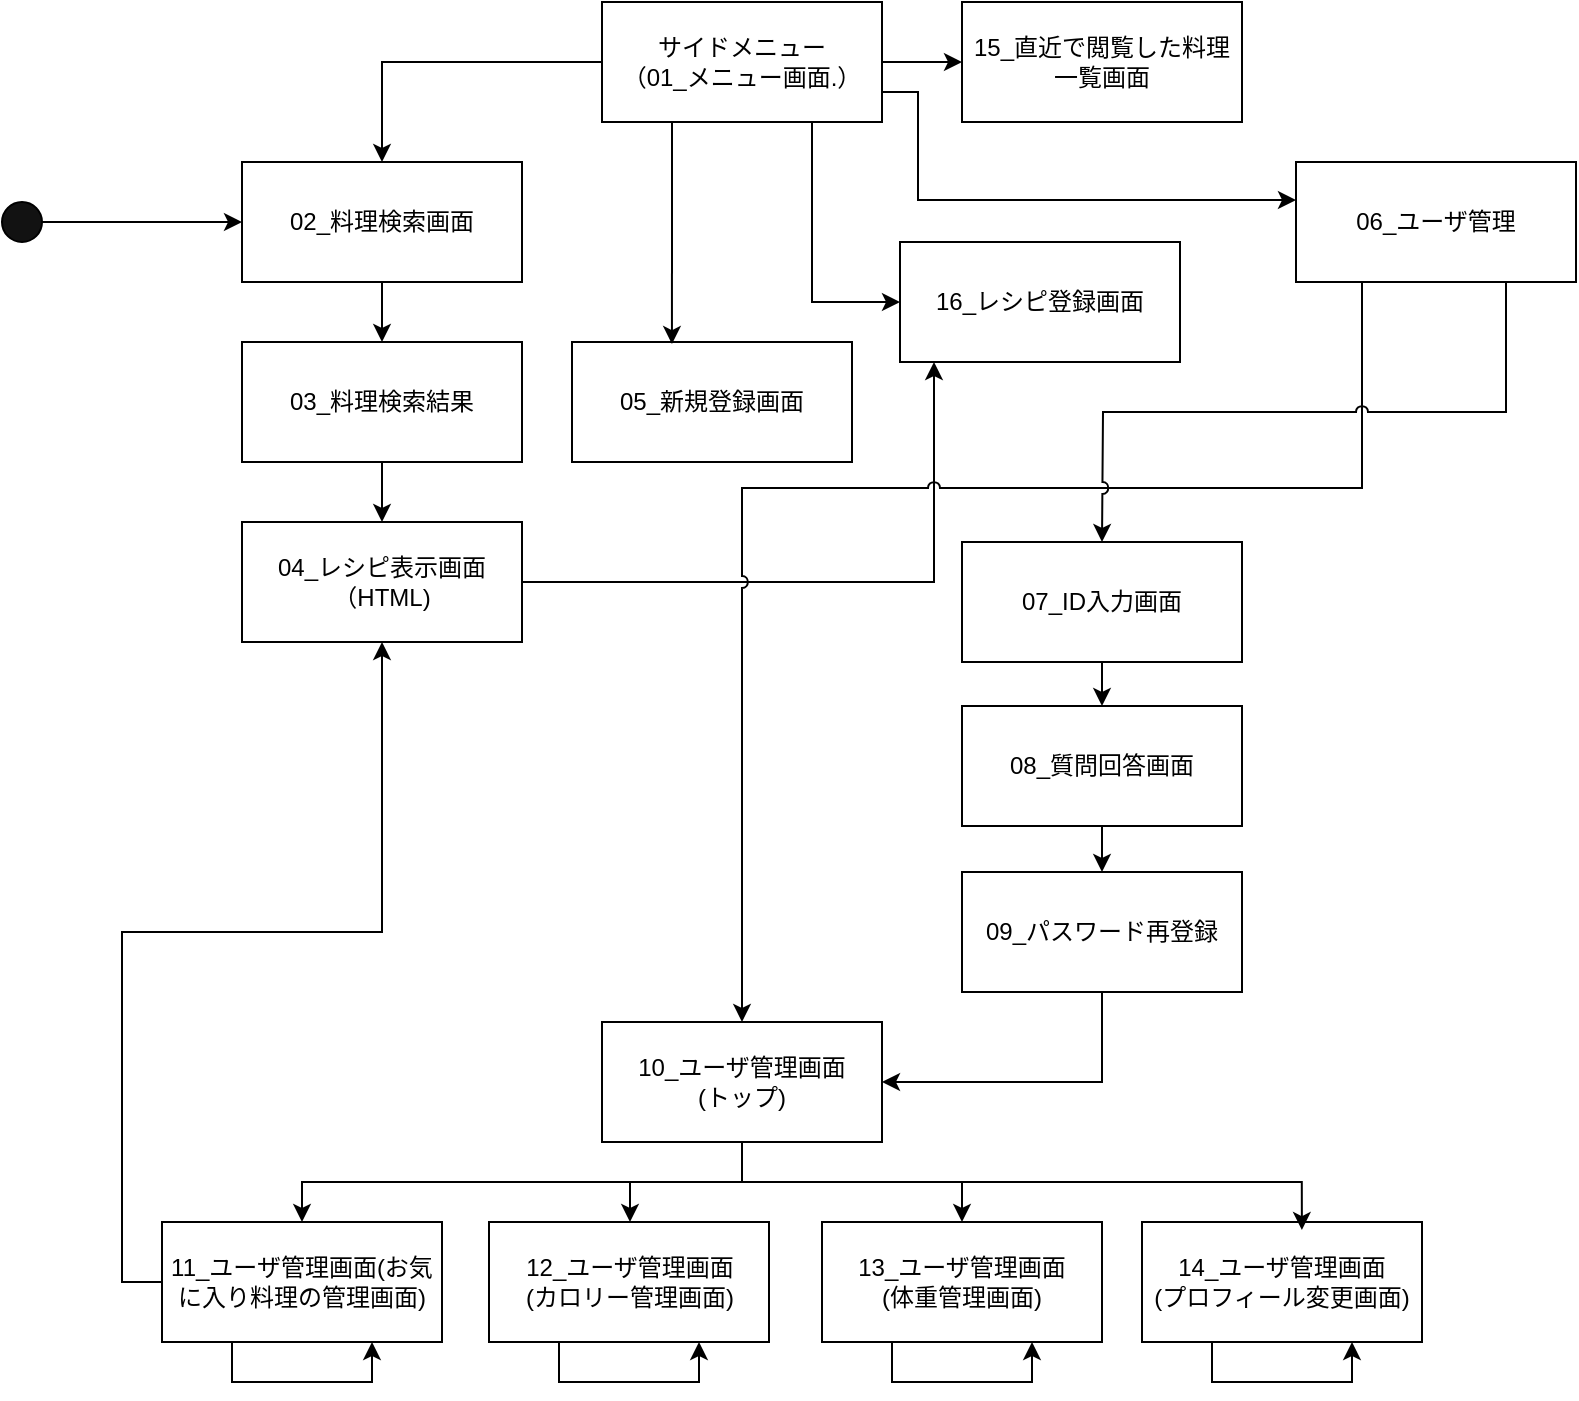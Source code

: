 <mxfile version="26.0.6">
  <diagram name="ページ1" id="g2LiyGsbFztUu-VZV9Sq">
    <mxGraphModel dx="954" dy="545" grid="0" gridSize="10" guides="1" tooltips="1" connect="1" arrows="1" fold="1" page="1" pageScale="1" pageWidth="827" pageHeight="1169" math="0" shadow="0">
      <root>
        <mxCell id="0" />
        <mxCell id="1" parent="0" />
        <mxCell id="y7YUD5gvW1xx9Sv0R6KF-40" style="edgeStyle=orthogonalEdgeStyle;rounded=0;orthogonalLoop=1;jettySize=auto;html=1;exitX=0;exitY=0.5;exitDx=0;exitDy=0;entryX=0.5;entryY=0;entryDx=0;entryDy=0;" parent="1" source="y7YUD5gvW1xx9Sv0R6KF-1" target="y7YUD5gvW1xx9Sv0R6KF-2" edge="1">
          <mxGeometry relative="1" as="geometry" />
        </mxCell>
        <mxCell id="JqCOu9I3WGE_JNEfnTLN-4" style="edgeStyle=orthogonalEdgeStyle;rounded=0;orthogonalLoop=1;jettySize=auto;html=1;entryX=0;entryY=0.5;entryDx=0;entryDy=0;" parent="1" source="y7YUD5gvW1xx9Sv0R6KF-1" target="JqCOu9I3WGE_JNEfnTLN-2" edge="1">
          <mxGeometry relative="1" as="geometry" />
        </mxCell>
        <mxCell id="JqCOu9I3WGE_JNEfnTLN-6" style="edgeStyle=orthogonalEdgeStyle;rounded=0;orthogonalLoop=1;jettySize=auto;html=1;exitX=1;exitY=0.75;exitDx=0;exitDy=0;" parent="1" source="y7YUD5gvW1xx9Sv0R6KF-1" target="y7YUD5gvW1xx9Sv0R6KF-6" edge="1">
          <mxGeometry relative="1" as="geometry">
            <Array as="points">
              <mxPoint x="488" y="55" />
              <mxPoint x="488" y="109" />
            </Array>
          </mxGeometry>
        </mxCell>
        <mxCell id="JqCOu9I3WGE_JNEfnTLN-8" style="edgeStyle=orthogonalEdgeStyle;rounded=0;orthogonalLoop=1;jettySize=auto;html=1;exitX=0.75;exitY=1;exitDx=0;exitDy=0;entryX=0;entryY=0.5;entryDx=0;entryDy=0;" parent="1" source="y7YUD5gvW1xx9Sv0R6KF-1" target="JqCOu9I3WGE_JNEfnTLN-3" edge="1">
          <mxGeometry relative="1" as="geometry" />
        </mxCell>
        <mxCell id="y7YUD5gvW1xx9Sv0R6KF-1" value="サイドメニュー&lt;div&gt;（01_メニュー画面.）&lt;/div&gt;" style="rounded=0;whiteSpace=wrap;html=1;" parent="1" vertex="1">
          <mxGeometry x="330" y="10" width="140" height="60" as="geometry" />
        </mxCell>
        <mxCell id="y7YUD5gvW1xx9Sv0R6KF-21" style="edgeStyle=orthogonalEdgeStyle;rounded=0;orthogonalLoop=1;jettySize=auto;html=1;exitX=0.5;exitY=1;exitDx=0;exitDy=0;entryX=0.5;entryY=0;entryDx=0;entryDy=0;" parent="1" source="y7YUD5gvW1xx9Sv0R6KF-2" target="y7YUD5gvW1xx9Sv0R6KF-3" edge="1">
          <mxGeometry relative="1" as="geometry" />
        </mxCell>
        <mxCell id="y7YUD5gvW1xx9Sv0R6KF-2" value="02_料理検索画面" style="rounded=0;whiteSpace=wrap;html=1;" parent="1" vertex="1">
          <mxGeometry x="150" y="90" width="140" height="60" as="geometry" />
        </mxCell>
        <mxCell id="y7YUD5gvW1xx9Sv0R6KF-22" style="edgeStyle=orthogonalEdgeStyle;rounded=0;orthogonalLoop=1;jettySize=auto;html=1;exitX=0.5;exitY=1;exitDx=0;exitDy=0;entryX=0.5;entryY=0;entryDx=0;entryDy=0;" parent="1" source="y7YUD5gvW1xx9Sv0R6KF-3" target="y7YUD5gvW1xx9Sv0R6KF-4" edge="1">
          <mxGeometry relative="1" as="geometry" />
        </mxCell>
        <mxCell id="y7YUD5gvW1xx9Sv0R6KF-3" value="&lt;div&gt;&lt;span style=&quot;background-color: transparent; color: light-dark(rgb(0, 0, 0), rgb(255, 255, 255));&quot;&gt;03_料理検索結果&lt;/span&gt;&lt;/div&gt;" style="rounded=0;whiteSpace=wrap;html=1;" parent="1" vertex="1">
          <mxGeometry x="150" y="180" width="140" height="60" as="geometry" />
        </mxCell>
        <mxCell id="TqC6wuSXkMqGgvr65iPr-1" style="edgeStyle=orthogonalEdgeStyle;rounded=0;orthogonalLoop=1;jettySize=auto;html=1;exitX=1;exitY=0.5;exitDx=0;exitDy=0;jumpStyle=arc;" edge="1" parent="1" source="y7YUD5gvW1xx9Sv0R6KF-4" target="JqCOu9I3WGE_JNEfnTLN-3">
          <mxGeometry relative="1" as="geometry">
            <Array as="points">
              <mxPoint x="496" y="300" />
            </Array>
          </mxGeometry>
        </mxCell>
        <mxCell id="y7YUD5gvW1xx9Sv0R6KF-4" value="04_レシピ表示画面（HTML)" style="rounded=0;whiteSpace=wrap;html=1;" parent="1" vertex="1">
          <mxGeometry x="150" y="270" width="140" height="60" as="geometry" />
        </mxCell>
        <mxCell id="y7YUD5gvW1xx9Sv0R6KF-5" value="05_新規登録画面" style="rounded=0;whiteSpace=wrap;html=1;" parent="1" vertex="1">
          <mxGeometry x="315" y="180" width="140" height="60" as="geometry" />
        </mxCell>
        <mxCell id="y7YUD5gvW1xx9Sv0R6KF-42" style="edgeStyle=orthogonalEdgeStyle;rounded=0;orthogonalLoop=1;jettySize=auto;html=1;entryX=0.5;entryY=0;entryDx=0;entryDy=0;exitX=0.25;exitY=1;exitDx=0;exitDy=0;jumpStyle=arc;" parent="1" source="y7YUD5gvW1xx9Sv0R6KF-6" target="y7YUD5gvW1xx9Sv0R6KF-10" edge="1">
          <mxGeometry relative="1" as="geometry">
            <Array as="points">
              <mxPoint x="710" y="150" />
              <mxPoint x="710" y="253" />
              <mxPoint x="400" y="253" />
            </Array>
          </mxGeometry>
        </mxCell>
        <mxCell id="y7YUD5gvW1xx9Sv0R6KF-44" style="edgeStyle=orthogonalEdgeStyle;rounded=0;orthogonalLoop=1;jettySize=auto;html=1;exitX=0.75;exitY=1;exitDx=0;exitDy=0;jumpStyle=arc;" parent="1" source="y7YUD5gvW1xx9Sv0R6KF-6" edge="1">
          <mxGeometry relative="1" as="geometry">
            <mxPoint x="580" y="280" as="targetPoint" />
          </mxGeometry>
        </mxCell>
        <mxCell id="y7YUD5gvW1xx9Sv0R6KF-6" value="06_ユーザ管理" style="rounded=0;whiteSpace=wrap;html=1;" parent="1" vertex="1">
          <mxGeometry x="677" y="90" width="140" height="60" as="geometry" />
        </mxCell>
        <mxCell id="y7YUD5gvW1xx9Sv0R6KF-32" style="edgeStyle=orthogonalEdgeStyle;rounded=0;orthogonalLoop=1;jettySize=auto;html=1;exitX=0.5;exitY=1;exitDx=0;exitDy=0;entryX=0.5;entryY=0;entryDx=0;entryDy=0;" parent="1" source="y7YUD5gvW1xx9Sv0R6KF-7" target="y7YUD5gvW1xx9Sv0R6KF-8" edge="1">
          <mxGeometry relative="1" as="geometry" />
        </mxCell>
        <mxCell id="y7YUD5gvW1xx9Sv0R6KF-7" value="07_ID入力画面" style="rounded=0;whiteSpace=wrap;html=1;" parent="1" vertex="1">
          <mxGeometry x="510" y="280" width="140" height="60" as="geometry" />
        </mxCell>
        <mxCell id="y7YUD5gvW1xx9Sv0R6KF-33" style="edgeStyle=orthogonalEdgeStyle;rounded=0;orthogonalLoop=1;jettySize=auto;html=1;exitX=0.5;exitY=1;exitDx=0;exitDy=0;entryX=0.5;entryY=0;entryDx=0;entryDy=0;" parent="1" source="y7YUD5gvW1xx9Sv0R6KF-8" target="y7YUD5gvW1xx9Sv0R6KF-9" edge="1">
          <mxGeometry relative="1" as="geometry" />
        </mxCell>
        <mxCell id="y7YUD5gvW1xx9Sv0R6KF-8" value="08_質問回答画面" style="rounded=0;whiteSpace=wrap;html=1;" parent="1" vertex="1">
          <mxGeometry x="510" y="362" width="140" height="60" as="geometry" />
        </mxCell>
        <mxCell id="y7YUD5gvW1xx9Sv0R6KF-34" style="edgeStyle=orthogonalEdgeStyle;rounded=0;orthogonalLoop=1;jettySize=auto;html=1;exitX=0.5;exitY=1;exitDx=0;exitDy=0;entryX=1;entryY=0.5;entryDx=0;entryDy=0;" parent="1" source="y7YUD5gvW1xx9Sv0R6KF-9" target="y7YUD5gvW1xx9Sv0R6KF-10" edge="1">
          <mxGeometry relative="1" as="geometry" />
        </mxCell>
        <mxCell id="y7YUD5gvW1xx9Sv0R6KF-9" value="09_パスワード再登録" style="rounded=0;whiteSpace=wrap;html=1;" parent="1" vertex="1">
          <mxGeometry x="510" y="445" width="140" height="60" as="geometry" />
        </mxCell>
        <mxCell id="y7YUD5gvW1xx9Sv0R6KF-23" style="edgeStyle=orthogonalEdgeStyle;rounded=0;orthogonalLoop=1;jettySize=auto;html=1;exitX=0.5;exitY=1;exitDx=0;exitDy=0;" parent="1" source="y7YUD5gvW1xx9Sv0R6KF-10" target="y7YUD5gvW1xx9Sv0R6KF-11" edge="1">
          <mxGeometry relative="1" as="geometry" />
        </mxCell>
        <mxCell id="y7YUD5gvW1xx9Sv0R6KF-24" style="edgeStyle=orthogonalEdgeStyle;rounded=0;orthogonalLoop=1;jettySize=auto;html=1;exitX=0.75;exitY=1;exitDx=0;exitDy=0;" parent="1" source="y7YUD5gvW1xx9Sv0R6KF-10" target="y7YUD5gvW1xx9Sv0R6KF-12" edge="1">
          <mxGeometry relative="1" as="geometry">
            <Array as="points">
              <mxPoint x="400" y="580" />
              <mxPoint x="400" y="600" />
              <mxPoint x="344" y="600" />
            </Array>
          </mxGeometry>
        </mxCell>
        <mxCell id="y7YUD5gvW1xx9Sv0R6KF-27" style="edgeStyle=orthogonalEdgeStyle;rounded=0;orthogonalLoop=1;jettySize=auto;html=1;exitX=0.75;exitY=1;exitDx=0;exitDy=0;entryX=0.5;entryY=0;entryDx=0;entryDy=0;" parent="1" source="y7YUD5gvW1xx9Sv0R6KF-10" target="y7YUD5gvW1xx9Sv0R6KF-13" edge="1">
          <mxGeometry relative="1" as="geometry">
            <Array as="points">
              <mxPoint x="400" y="580" />
              <mxPoint x="400" y="600" />
              <mxPoint x="510" y="600" />
            </Array>
          </mxGeometry>
        </mxCell>
        <mxCell id="y7YUD5gvW1xx9Sv0R6KF-10" value="10_ユーザ管理画面&lt;div&gt;(トップ)&lt;/div&gt;" style="rounded=0;whiteSpace=wrap;html=1;" parent="1" vertex="1">
          <mxGeometry x="330" y="520" width="140" height="60" as="geometry" />
        </mxCell>
        <mxCell id="y7YUD5gvW1xx9Sv0R6KF-35" style="edgeStyle=orthogonalEdgeStyle;rounded=0;orthogonalLoop=1;jettySize=auto;html=1;exitX=0;exitY=0.5;exitDx=0;exitDy=0;" parent="1" source="y7YUD5gvW1xx9Sv0R6KF-11" target="y7YUD5gvW1xx9Sv0R6KF-4" edge="1">
          <mxGeometry relative="1" as="geometry" />
        </mxCell>
        <mxCell id="y7YUD5gvW1xx9Sv0R6KF-11" value="11_ユーザ管理画面(お気に入り料理の管理画面)" style="rounded=0;whiteSpace=wrap;html=1;" parent="1" vertex="1">
          <mxGeometry x="110" y="620" width="140" height="60" as="geometry" />
        </mxCell>
        <mxCell id="y7YUD5gvW1xx9Sv0R6KF-12" value="12_ユーザ管理画面&lt;div&gt;(カロリー管理画面)&lt;/div&gt;" style="rounded=0;whiteSpace=wrap;html=1;" parent="1" vertex="1">
          <mxGeometry x="273.5" y="620" width="140" height="60" as="geometry" />
        </mxCell>
        <mxCell id="y7YUD5gvW1xx9Sv0R6KF-13" value="13_ユーザ管理画面&lt;div&gt;(体重管理画面)&lt;/div&gt;" style="rounded=0;whiteSpace=wrap;html=1;" parent="1" vertex="1">
          <mxGeometry x="440" y="620" width="140" height="60" as="geometry" />
        </mxCell>
        <mxCell id="y7YUD5gvW1xx9Sv0R6KF-14" value="14_ユーザ管理画面&lt;div&gt;(プロフィール変更画面)&lt;/div&gt;" style="rounded=0;whiteSpace=wrap;html=1;" parent="1" vertex="1">
          <mxGeometry x="600" y="620" width="140" height="60" as="geometry" />
        </mxCell>
        <mxCell id="y7YUD5gvW1xx9Sv0R6KF-20" style="edgeStyle=orthogonalEdgeStyle;rounded=0;orthogonalLoop=1;jettySize=auto;html=1;" parent="1" source="y7YUD5gvW1xx9Sv0R6KF-15" target="y7YUD5gvW1xx9Sv0R6KF-2" edge="1">
          <mxGeometry relative="1" as="geometry" />
        </mxCell>
        <mxCell id="y7YUD5gvW1xx9Sv0R6KF-15" value="" style="ellipse;whiteSpace=wrap;html=1;fillColor=#121212;" parent="1" vertex="1">
          <mxGeometry x="30" y="110" width="20" height="20" as="geometry" />
        </mxCell>
        <mxCell id="y7YUD5gvW1xx9Sv0R6KF-26" style="edgeStyle=orthogonalEdgeStyle;rounded=0;orthogonalLoop=1;jettySize=auto;html=1;exitX=0.75;exitY=1;exitDx=0;exitDy=0;entryX=0.571;entryY=0.067;entryDx=0;entryDy=0;entryPerimeter=0;" parent="1" source="y7YUD5gvW1xx9Sv0R6KF-10" target="y7YUD5gvW1xx9Sv0R6KF-14" edge="1">
          <mxGeometry relative="1" as="geometry">
            <Array as="points">
              <mxPoint x="400" y="580" />
              <mxPoint x="400" y="600" />
              <mxPoint x="680" y="600" />
            </Array>
          </mxGeometry>
        </mxCell>
        <mxCell id="y7YUD5gvW1xx9Sv0R6KF-45" style="edgeStyle=orthogonalEdgeStyle;rounded=0;orthogonalLoop=1;jettySize=auto;html=1;exitX=0.25;exitY=1;exitDx=0;exitDy=0;entryX=0.75;entryY=1;entryDx=0;entryDy=0;" parent="1" source="y7YUD5gvW1xx9Sv0R6KF-12" target="y7YUD5gvW1xx9Sv0R6KF-12" edge="1">
          <mxGeometry relative="1" as="geometry" />
        </mxCell>
        <mxCell id="y7YUD5gvW1xx9Sv0R6KF-46" style="edgeStyle=orthogonalEdgeStyle;rounded=0;orthogonalLoop=1;jettySize=auto;html=1;exitX=0.25;exitY=1;exitDx=0;exitDy=0;entryX=0.75;entryY=1;entryDx=0;entryDy=0;" parent="1" source="y7YUD5gvW1xx9Sv0R6KF-13" target="y7YUD5gvW1xx9Sv0R6KF-13" edge="1">
          <mxGeometry relative="1" as="geometry" />
        </mxCell>
        <mxCell id="y7YUD5gvW1xx9Sv0R6KF-47" style="edgeStyle=orthogonalEdgeStyle;rounded=0;orthogonalLoop=1;jettySize=auto;html=1;exitX=0.25;exitY=1;exitDx=0;exitDy=0;entryX=0.75;entryY=1;entryDx=0;entryDy=0;" parent="1" source="y7YUD5gvW1xx9Sv0R6KF-14" target="y7YUD5gvW1xx9Sv0R6KF-14" edge="1">
          <mxGeometry relative="1" as="geometry" />
        </mxCell>
        <mxCell id="y7YUD5gvW1xx9Sv0R6KF-48" style="edgeStyle=orthogonalEdgeStyle;rounded=0;orthogonalLoop=1;jettySize=auto;html=1;exitX=0.25;exitY=1;exitDx=0;exitDy=0;entryX=0.75;entryY=1;entryDx=0;entryDy=0;" parent="1" source="y7YUD5gvW1xx9Sv0R6KF-11" target="y7YUD5gvW1xx9Sv0R6KF-11" edge="1">
          <mxGeometry relative="1" as="geometry" />
        </mxCell>
        <mxCell id="JqCOu9I3WGE_JNEfnTLN-2" value="15_直近で閲覧した料理一覧画面" style="rounded=0;whiteSpace=wrap;html=1;" parent="1" vertex="1">
          <mxGeometry x="510" y="10" width="140" height="60" as="geometry" />
        </mxCell>
        <mxCell id="JqCOu9I3WGE_JNEfnTLN-3" value="16_レシピ登録画面" style="rounded=0;whiteSpace=wrap;html=1;" parent="1" vertex="1">
          <mxGeometry x="479" y="130" width="140" height="60" as="geometry" />
        </mxCell>
        <mxCell id="JqCOu9I3WGE_JNEfnTLN-9" style="edgeStyle=orthogonalEdgeStyle;rounded=0;orthogonalLoop=1;jettySize=auto;html=1;exitX=0.25;exitY=1;exitDx=0;exitDy=0;entryX=0.357;entryY=0.017;entryDx=0;entryDy=0;entryPerimeter=0;" parent="1" source="y7YUD5gvW1xx9Sv0R6KF-1" target="y7YUD5gvW1xx9Sv0R6KF-5" edge="1">
          <mxGeometry relative="1" as="geometry" />
        </mxCell>
      </root>
    </mxGraphModel>
  </diagram>
</mxfile>
